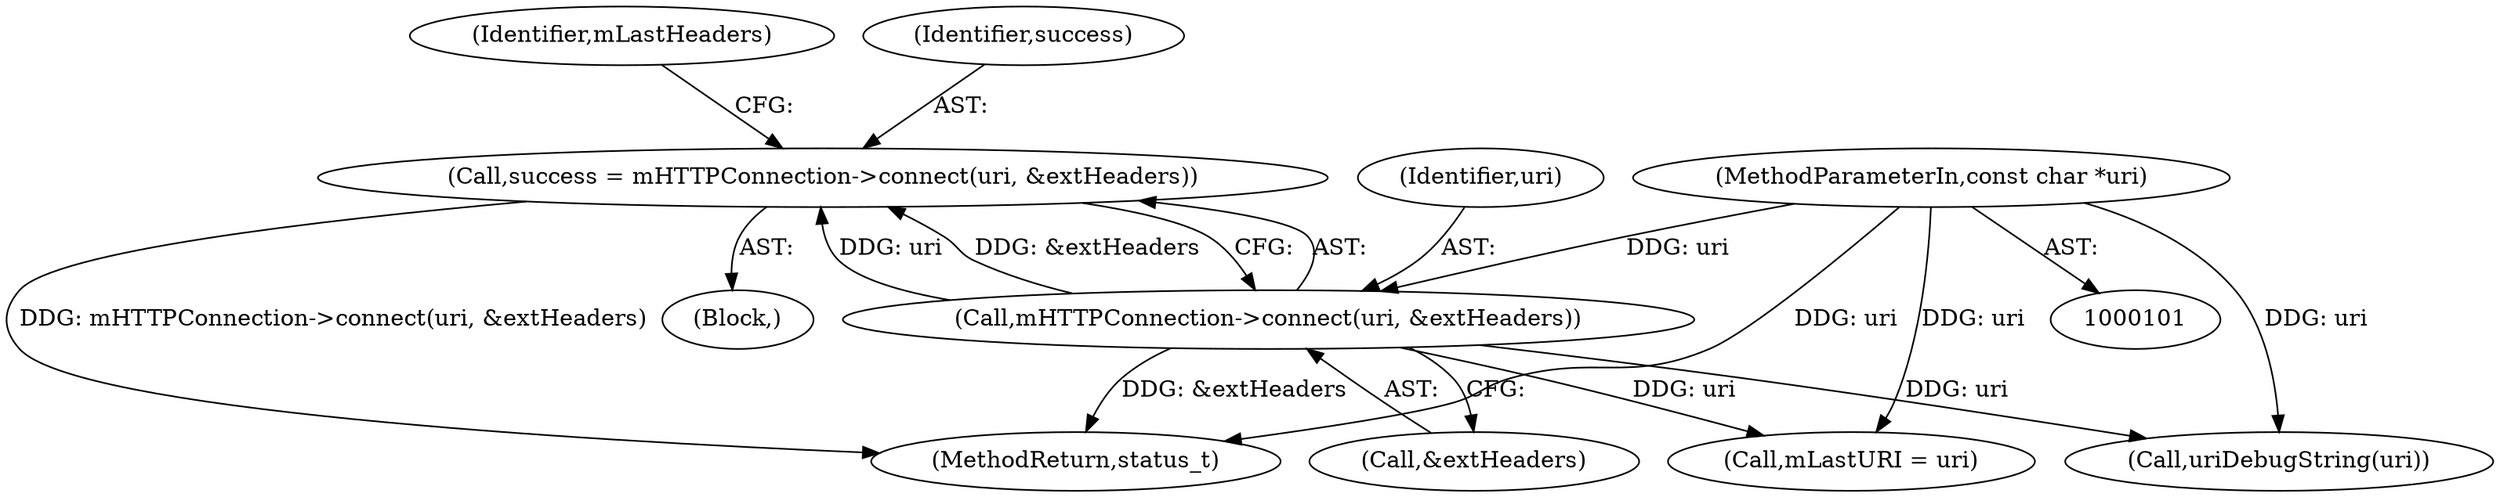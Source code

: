digraph "1_Android_3b1c9f692c4d4b7a683c2b358fc89e831a641b88@API" {
"1000136" [label="(Call,success = mHTTPConnection->connect(uri, &extHeaders))"];
"1000138" [label="(Call,mHTTPConnection->connect(uri, &extHeaders))"];
"1000102" [label="(MethodParameterIn,const char *uri)"];
"1000143" [label="(Identifier,mLastHeaders)"];
"1000102" [label="(MethodParameterIn,const char *uri)"];
"1000157" [label="(Call,uriDebugString(uri))"];
"1000139" [label="(Identifier,uri)"];
"1000137" [label="(Identifier,success)"];
"1000140" [label="(Call,&extHeaders)"];
"1000138" [label="(Call,mHTTPConnection->connect(uri, &extHeaders))"];
"1000145" [label="(Call,mLastURI = uri)"];
"1000105" [label="(Block,)"];
"1000136" [label="(Call,success = mHTTPConnection->connect(uri, &extHeaders))"];
"1000169" [label="(MethodReturn,status_t)"];
"1000136" -> "1000105"  [label="AST: "];
"1000136" -> "1000138"  [label="CFG: "];
"1000137" -> "1000136"  [label="AST: "];
"1000138" -> "1000136"  [label="AST: "];
"1000143" -> "1000136"  [label="CFG: "];
"1000136" -> "1000169"  [label="DDG: mHTTPConnection->connect(uri, &extHeaders)"];
"1000138" -> "1000136"  [label="DDG: uri"];
"1000138" -> "1000136"  [label="DDG: &extHeaders"];
"1000138" -> "1000140"  [label="CFG: "];
"1000139" -> "1000138"  [label="AST: "];
"1000140" -> "1000138"  [label="AST: "];
"1000138" -> "1000169"  [label="DDG: &extHeaders"];
"1000102" -> "1000138"  [label="DDG: uri"];
"1000138" -> "1000145"  [label="DDG: uri"];
"1000138" -> "1000157"  [label="DDG: uri"];
"1000102" -> "1000101"  [label="AST: "];
"1000102" -> "1000169"  [label="DDG: uri"];
"1000102" -> "1000145"  [label="DDG: uri"];
"1000102" -> "1000157"  [label="DDG: uri"];
}
